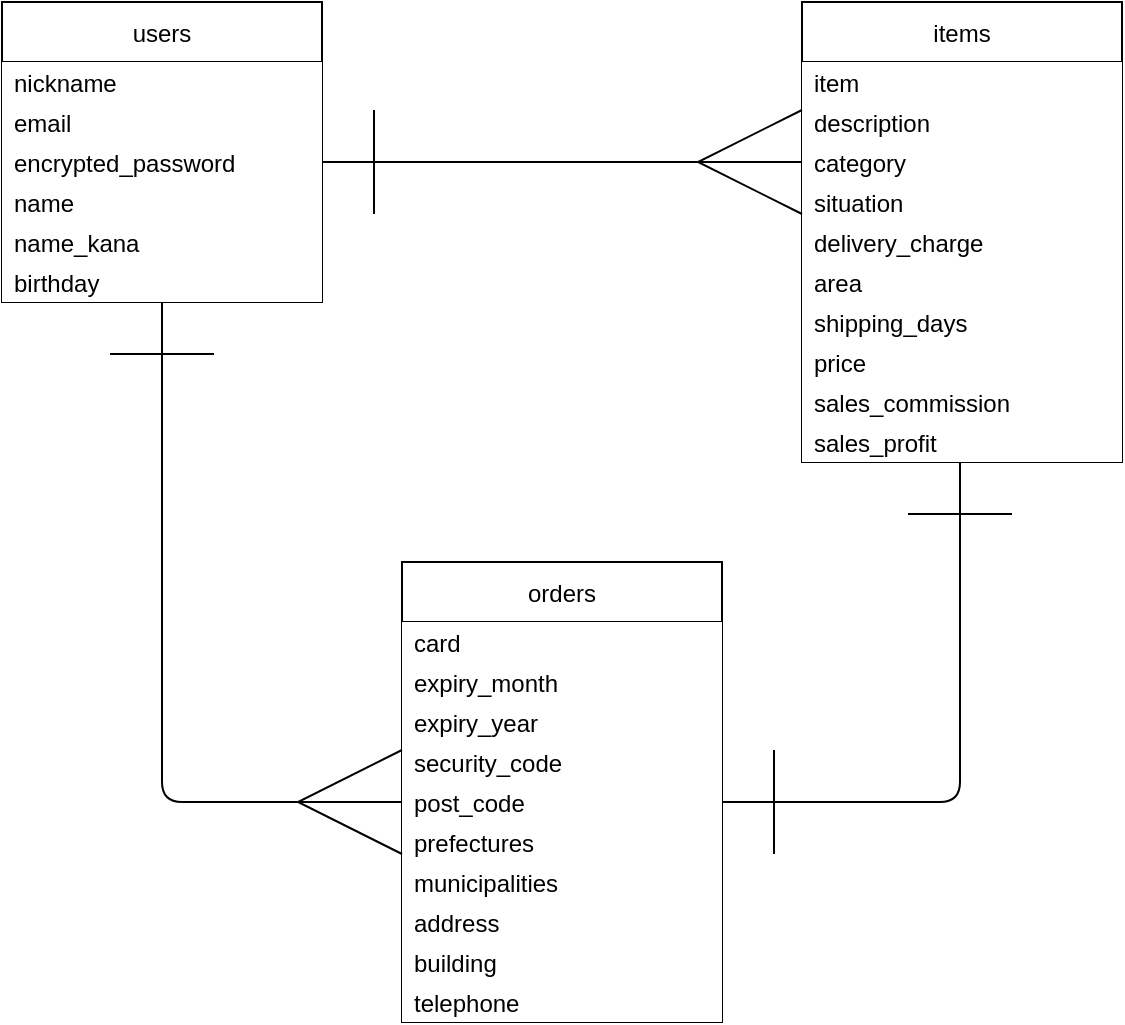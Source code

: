 <mxfile>
    <diagram id="wSBcJrNzLc8PCi10B_7c" name="ページ1">
        <mxGraphModel dx="659" dy="468" grid="1" gridSize="10" guides="0" tooltips="1" connect="1" arrows="1" fold="1" page="1" pageScale="1" pageWidth="827" pageHeight="1169" background="none" math="0" shadow="0">
            <root>
                <mxCell id="0"/>
                <mxCell id="1" parent="0"/>
                <mxCell id="6" value="users" style="swimlane;fontStyle=0;childLayout=stackLayout;horizontal=1;startSize=30;horizontalStack=0;resizeParent=1;resizeParentMax=0;resizeLast=0;collapsible=1;marginBottom=0;labelBorderColor=none;verticalAlign=middle;" vertex="1" parent="1">
                    <mxGeometry x="40" y="40" width="160" height="150" as="geometry"/>
                </mxCell>
                <mxCell id="8" value="nickname" style="text;strokeColor=none;fillColor=default;align=left;verticalAlign=middle;spacingLeft=4;spacingRight=4;overflow=hidden;points=[[0,0.5],[1,0.5]];portConstraint=eastwest;rotatable=0;labelBorderColor=none;" vertex="1" parent="6">
                    <mxGeometry y="30" width="160" height="20" as="geometry"/>
                </mxCell>
                <mxCell id="9" value="email" style="text;strokeColor=none;fillColor=default;align=left;verticalAlign=middle;spacingLeft=4;spacingRight=4;overflow=hidden;points=[[0,0.5],[1,0.5]];portConstraint=eastwest;rotatable=0;labelBorderColor=none;rounded=0;" vertex="1" parent="6">
                    <mxGeometry y="50" width="160" height="20" as="geometry"/>
                </mxCell>
                <mxCell id="10" value="encrypted_password" style="text;strokeColor=none;fillColor=default;align=left;verticalAlign=middle;spacingLeft=4;spacingRight=4;overflow=hidden;points=[[0,0.5],[1,0.5]];portConstraint=eastwest;rotatable=0;labelBorderColor=none;" vertex="1" parent="6">
                    <mxGeometry y="70" width="160" height="20" as="geometry"/>
                </mxCell>
                <mxCell id="12" value="name" style="text;strokeColor=none;fillColor=default;align=left;verticalAlign=middle;spacingLeft=4;spacingRight=4;overflow=hidden;points=[[0,0.5],[1,0.5]];portConstraint=eastwest;rotatable=0;labelBorderColor=none;" vertex="1" parent="6">
                    <mxGeometry y="90" width="160" height="20" as="geometry"/>
                </mxCell>
                <mxCell id="14" value="name_kana" style="text;strokeColor=none;fillColor=default;align=left;verticalAlign=middle;spacingLeft=4;spacingRight=4;overflow=hidden;points=[[0,0.5],[1,0.5]];portConstraint=eastwest;rotatable=0;labelBorderColor=none;" vertex="1" parent="6">
                    <mxGeometry y="110" width="160" height="20" as="geometry"/>
                </mxCell>
                <mxCell id="15" value="birthday" style="text;strokeColor=none;fillColor=default;align=left;verticalAlign=middle;spacingLeft=4;spacingRight=4;overflow=hidden;points=[[0,0.5],[1,0.5]];portConstraint=eastwest;rotatable=0;labelBorderColor=none;" vertex="1" parent="6">
                    <mxGeometry y="130" width="160" height="20" as="geometry"/>
                </mxCell>
                <mxCell id="17" value="items" style="swimlane;fontStyle=0;childLayout=stackLayout;horizontal=1;startSize=30;horizontalStack=0;resizeParent=1;resizeParentMax=0;resizeLast=0;collapsible=1;marginBottom=0;labelBorderColor=none;verticalAlign=middle;" vertex="1" parent="1">
                    <mxGeometry x="440" y="40" width="160" height="230" as="geometry"/>
                </mxCell>
                <mxCell id="18" value="item" style="text;strokeColor=none;fillColor=default;align=left;verticalAlign=middle;spacingLeft=4;spacingRight=4;overflow=hidden;points=[[0,0.5],[1,0.5]];portConstraint=eastwest;rotatable=0;labelBorderColor=none;" vertex="1" parent="17">
                    <mxGeometry y="30" width="160" height="20" as="geometry"/>
                </mxCell>
                <mxCell id="19" value="description" style="text;strokeColor=none;fillColor=default;align=left;verticalAlign=middle;spacingLeft=4;spacingRight=4;overflow=hidden;points=[[0,0.5],[1,0.5]];portConstraint=eastwest;rotatable=0;labelBorderColor=none;rounded=0;" vertex="1" parent="17">
                    <mxGeometry y="50" width="160" height="20" as="geometry"/>
                </mxCell>
                <mxCell id="20" value="category" style="text;strokeColor=none;fillColor=default;align=left;verticalAlign=middle;spacingLeft=4;spacingRight=4;overflow=hidden;points=[[0,0.5],[1,0.5]];portConstraint=eastwest;rotatable=0;labelBorderColor=none;" vertex="1" parent="17">
                    <mxGeometry y="70" width="160" height="20" as="geometry"/>
                </mxCell>
                <mxCell id="21" value="situation" style="text;strokeColor=none;fillColor=default;align=left;verticalAlign=middle;spacingLeft=4;spacingRight=4;overflow=hidden;points=[[0,0.5],[1,0.5]];portConstraint=eastwest;rotatable=0;labelBorderColor=none;" vertex="1" parent="17">
                    <mxGeometry y="90" width="160" height="20" as="geometry"/>
                </mxCell>
                <mxCell id="22" value="delivery_charge" style="text;strokeColor=none;fillColor=default;align=left;verticalAlign=middle;spacingLeft=4;spacingRight=4;overflow=hidden;points=[[0,0.5],[1,0.5]];portConstraint=eastwest;rotatable=0;labelBorderColor=none;" vertex="1" parent="17">
                    <mxGeometry y="110" width="160" height="20" as="geometry"/>
                </mxCell>
                <mxCell id="23" value="area" style="text;strokeColor=none;fillColor=default;align=left;verticalAlign=middle;spacingLeft=4;spacingRight=4;overflow=hidden;points=[[0,0.5],[1,0.5]];portConstraint=eastwest;rotatable=0;labelBorderColor=none;" vertex="1" parent="17">
                    <mxGeometry y="130" width="160" height="20" as="geometry"/>
                </mxCell>
                <mxCell id="24" value="shipping_days" style="text;strokeColor=none;fillColor=default;align=left;verticalAlign=middle;spacingLeft=4;spacingRight=4;overflow=hidden;points=[[0,0.5],[1,0.5]];portConstraint=eastwest;rotatable=0;labelBorderColor=none;" vertex="1" parent="17">
                    <mxGeometry y="150" width="160" height="20" as="geometry"/>
                </mxCell>
                <mxCell id="25" value="price" style="text;strokeColor=none;fillColor=default;align=left;verticalAlign=middle;spacingLeft=4;spacingRight=4;overflow=hidden;points=[[0,0.5],[1,0.5]];portConstraint=eastwest;rotatable=0;labelBorderColor=none;" vertex="1" parent="17">
                    <mxGeometry y="170" width="160" height="20" as="geometry"/>
                </mxCell>
                <mxCell id="26" value="sales_commission" style="text;strokeColor=none;fillColor=default;align=left;verticalAlign=middle;spacingLeft=4;spacingRight=4;overflow=hidden;points=[[0,0.5],[1,0.5]];portConstraint=eastwest;rotatable=0;labelBorderColor=none;" vertex="1" parent="17">
                    <mxGeometry y="190" width="160" height="20" as="geometry"/>
                </mxCell>
                <mxCell id="27" value="sales_profit" style="text;strokeColor=none;fillColor=default;align=left;verticalAlign=middle;spacingLeft=4;spacingRight=4;overflow=hidden;points=[[0,0.5],[1,0.5]];portConstraint=eastwest;rotatable=0;labelBorderColor=none;" vertex="1" parent="17">
                    <mxGeometry y="210" width="160" height="20" as="geometry"/>
                </mxCell>
                <mxCell id="28" value="orders" style="swimlane;fontStyle=0;childLayout=stackLayout;horizontal=1;startSize=30;horizontalStack=0;resizeParent=1;resizeParentMax=0;resizeLast=0;collapsible=1;marginBottom=0;labelBorderColor=none;verticalAlign=middle;" vertex="1" parent="1">
                    <mxGeometry x="240" y="320" width="160" height="230" as="geometry"/>
                </mxCell>
                <mxCell id="29" value="card" style="text;strokeColor=none;fillColor=default;align=left;verticalAlign=middle;spacingLeft=4;spacingRight=4;overflow=hidden;points=[[0,0.5],[1,0.5]];portConstraint=eastwest;rotatable=0;labelBorderColor=none;" vertex="1" parent="28">
                    <mxGeometry y="30" width="160" height="20" as="geometry"/>
                </mxCell>
                <mxCell id="30" value="expiry_month" style="text;strokeColor=none;fillColor=default;align=left;verticalAlign=middle;spacingLeft=4;spacingRight=4;overflow=hidden;points=[[0,0.5],[1,0.5]];portConstraint=eastwest;rotatable=0;labelBorderColor=none;rounded=0;" vertex="1" parent="28">
                    <mxGeometry y="50" width="160" height="20" as="geometry"/>
                </mxCell>
                <mxCell id="31" value="expiry_year" style="text;strokeColor=none;fillColor=default;align=left;verticalAlign=middle;spacingLeft=4;spacingRight=4;overflow=hidden;points=[[0,0.5],[1,0.5]];portConstraint=eastwest;rotatable=0;labelBorderColor=none;" vertex="1" parent="28">
                    <mxGeometry y="70" width="160" height="20" as="geometry"/>
                </mxCell>
                <mxCell id="32" value="security_code" style="text;strokeColor=none;fillColor=default;align=left;verticalAlign=middle;spacingLeft=4;spacingRight=4;overflow=hidden;points=[[0,0.5],[1,0.5]];portConstraint=eastwest;rotatable=0;labelBorderColor=none;" vertex="1" parent="28">
                    <mxGeometry y="90" width="160" height="20" as="geometry"/>
                </mxCell>
                <mxCell id="33" value="post_code" style="text;strokeColor=none;fillColor=default;align=left;verticalAlign=middle;spacingLeft=4;spacingRight=4;overflow=hidden;points=[[0,0.5],[1,0.5]];portConstraint=eastwest;rotatable=0;labelBorderColor=none;" vertex="1" parent="28">
                    <mxGeometry y="110" width="160" height="20" as="geometry"/>
                </mxCell>
                <mxCell id="34" value="prefectures" style="text;strokeColor=none;fillColor=default;align=left;verticalAlign=middle;spacingLeft=4;spacingRight=4;overflow=hidden;points=[[0,0.5],[1,0.5]];portConstraint=eastwest;rotatable=0;labelBorderColor=none;" vertex="1" parent="28">
                    <mxGeometry y="130" width="160" height="20" as="geometry"/>
                </mxCell>
                <mxCell id="35" value="municipalities" style="text;strokeColor=none;fillColor=default;align=left;verticalAlign=middle;spacingLeft=4;spacingRight=4;overflow=hidden;points=[[0,0.5],[1,0.5]];portConstraint=eastwest;rotatable=0;labelBorderColor=none;" vertex="1" parent="28">
                    <mxGeometry y="150" width="160" height="20" as="geometry"/>
                </mxCell>
                <mxCell id="36" value="address" style="text;strokeColor=none;fillColor=default;align=left;verticalAlign=middle;spacingLeft=4;spacingRight=4;overflow=hidden;points=[[0,0.5],[1,0.5]];portConstraint=eastwest;rotatable=0;labelBorderColor=none;" vertex="1" parent="28">
                    <mxGeometry y="170" width="160" height="20" as="geometry"/>
                </mxCell>
                <mxCell id="37" value="building" style="text;strokeColor=none;fillColor=default;align=left;verticalAlign=middle;spacingLeft=4;spacingRight=4;overflow=hidden;points=[[0,0.5],[1,0.5]];portConstraint=eastwest;rotatable=0;labelBorderColor=none;" vertex="1" parent="28">
                    <mxGeometry y="190" width="160" height="20" as="geometry"/>
                </mxCell>
                <mxCell id="38" value="telephone" style="text;strokeColor=none;fillColor=default;align=left;verticalAlign=middle;spacingLeft=4;spacingRight=4;overflow=hidden;points=[[0,0.5],[1,0.5]];portConstraint=eastwest;rotatable=0;labelBorderColor=none;" vertex="1" parent="28">
                    <mxGeometry y="210" width="160" height="20" as="geometry"/>
                </mxCell>
                <mxCell id="39" value="" style="endArrow=ERmany;html=1;rounded=0;entryX=0;entryY=0.5;entryDx=0;entryDy=0;endFill=0;endSize=50;startSize=50;strokeColor=default;strokeWidth=1;startArrow=ERone;startFill=0;" edge="1" parent="1" target="20">
                    <mxGeometry relative="1" as="geometry">
                        <mxPoint x="200" y="120" as="sourcePoint"/>
                        <mxPoint x="360" y="120" as="targetPoint"/>
                    </mxGeometry>
                </mxCell>
                <mxCell id="44" value="" style="edgeStyle=segmentEdgeStyle;endArrow=ERone;html=1;startSize=50;endSize=50;strokeColor=default;strokeWidth=1;endFill=0;startArrow=ERone;startFill=0;" edge="1" parent="1">
                    <mxGeometry width="50" height="50" relative="1" as="geometry">
                        <mxPoint x="400" y="440" as="sourcePoint"/>
                        <mxPoint x="519" y="270" as="targetPoint"/>
                    </mxGeometry>
                </mxCell>
                <mxCell id="45" value="" style="edgeStyle=segmentEdgeStyle;endArrow=ERone;html=1;startSize=50;endSize=50;strokeColor=default;strokeWidth=1;endFill=0;startArrow=ERmany;startFill=0;exitX=0;exitY=0.5;exitDx=0;exitDy=0;" edge="1" parent="1" source="33">
                    <mxGeometry width="50" height="50" relative="1" as="geometry">
                        <mxPoint x="50" y="400" as="sourcePoint"/>
                        <mxPoint x="120" y="190" as="targetPoint"/>
                    </mxGeometry>
                </mxCell>
            </root>
        </mxGraphModel>
    </diagram>
</mxfile>
